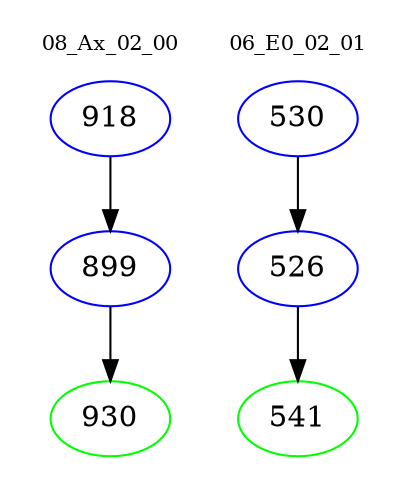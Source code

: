 digraph{
subgraph cluster_0 {
color = white
label = "08_Ax_02_00";
fontsize=10;
T0_918 [label="918", color="blue"]
T0_918 -> T0_899 [color="black"]
T0_899 [label="899", color="blue"]
T0_899 -> T0_930 [color="black"]
T0_930 [label="930", color="green"]
}
subgraph cluster_1 {
color = white
label = "06_E0_02_01";
fontsize=10;
T1_530 [label="530", color="blue"]
T1_530 -> T1_526 [color="black"]
T1_526 [label="526", color="blue"]
T1_526 -> T1_541 [color="black"]
T1_541 [label="541", color="green"]
}
}
